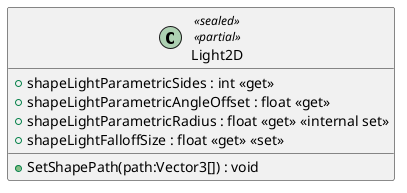 @startuml
class Light2D <<sealed>> <<partial>> {
    + shapeLightParametricSides : int <<get>>
    + shapeLightParametricAngleOffset : float <<get>>
    + shapeLightParametricRadius : float <<get>> <<internal set>>
    + shapeLightFalloffSize : float <<get>> <<set>>
    + SetShapePath(path:Vector3[]) : void
}
@enduml
